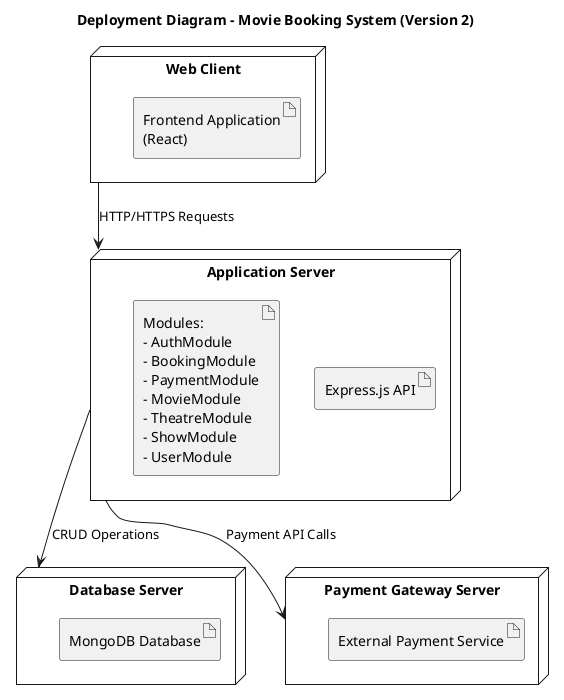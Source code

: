 @startuml
title Deployment Diagram - Movie Booking System (Version 2)

' Ορισμός του client (frontend)
node "Web Client" as Client {
  artifact "Frontend Application\n(React)" as Frontend
}

' Ορισμός του application server (backend)
node "Application Server" as AppServer {
  artifact "Express.js API" as API
  artifact "Modules: \n- AuthModule\n- BookingModule\n- PaymentModule\n- MovieModule\n- TheatreModule\n- ShowModule\n- UserModule" as Modules
}

' Ορισμός του server της βάσης δεδομένων
node "Database Server" as DBServer {
  artifact "MongoDB Database" as MongoDB
}

' Ορισμός εξωτερικής υπηρεσίας πληρωμών
node "Payment Gateway Server" as PaymentGateway {
  artifact "External Payment Service" as ExternalPayment
}

' Σχέσεις μεταξύ των κόμβων:
Client --> AppServer : "HTTP/HTTPS Requests"
AppServer --> DBServer : "CRUD Operations"
AppServer --> PaymentGateway : "Payment API Calls"

@enduml
